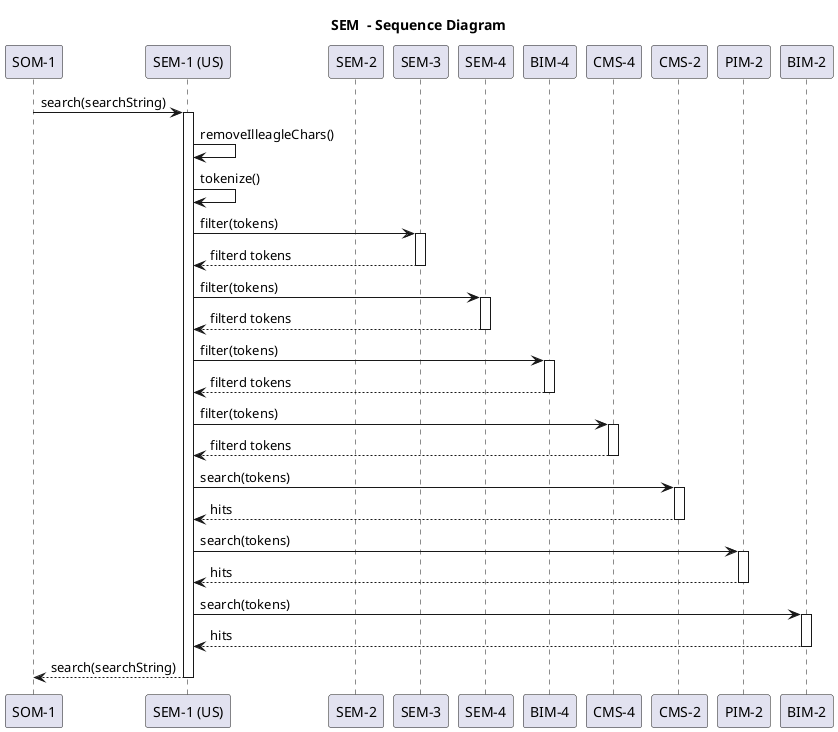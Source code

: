 @startuml
title "SEM  - Sequence Diagram"


participant "SOM-1"
participant "SEM-1 (US)"
participant "SEM-2"
participant "SEM-3"
participant "SEM-4"
participant "BIM-4"
participant "CMS-4"

"SOM-1" -> "SEM-1 (US)" : search(searchString)

activate "SEM-1 (US)"
"SEM-1 (US)" -> "SEM-1 (US)" : removeIlleagleChars()
"SEM-1 (US)" -> "SEM-1 (US)" : tokenize()


"SEM-1 (US)" -> "SEM-3": filter(tokens)
activate "SEM-3"
"SEM-1 (US)" <-- "SEM-3" : filterd tokens
deactivate "SEM-3"

"SEM-1 (US)" -> "SEM-4":filter(tokens)
activate "SEM-4"
"SEM-1 (US)" <-- "SEM-4" : filterd tokens
deactivate "SEM-4"

"SEM-1 (US)" -> "BIM-4":filter(tokens)
activate "BIM-4"
"SEM-1 (US)" <-- "BIM-4" : filterd tokens
deactivate "BIM-4"

"SEM-1 (US)" -> "CMS-4":filter(tokens)
activate "CMS-4"
"SEM-1 (US)" <-- "CMS-4" : filterd tokens
deactivate "CMS-4"

participant "CMS-2"
participant "PIM-2"
participant "BIM-2"

"SEM-1 (US)" -> "CMS-2": search(tokens)
activate "CMS-2"
"SEM-1 (US)" <-- "CMS-2" : hits
deactivate "CMS-2"

"SEM-1 (US)" -> "PIM-2": search(tokens)
activate "PIM-2"
"SEM-1 (US)" <-- "PIM-2" : hits
deactivate "PIM-2"

"SEM-1 (US)" -> "BIM-2": search(tokens)
activate "BIM-2"
"SEM-1 (US)" <-- "BIM-2" : hits
deactivate "BIM-2"

"SOM-1" <-- "SEM-1 (US)" : search(searchString)
deactivate "SEM-1 (US)"

@enduml